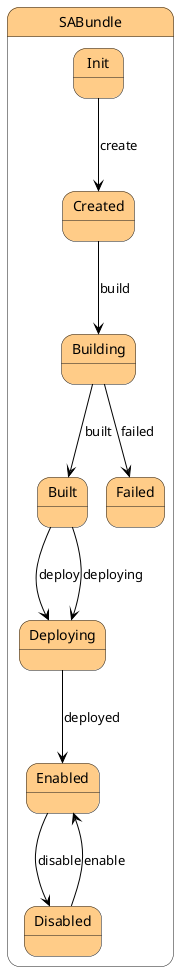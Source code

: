 @startuml



state SABundle #ffcc88 {

    state Init #ffcc88 {
    }

    state Created #ffcc88 {
    }

    state Building #ffcc88 {
    }

    state Built #ffcc88 {
    }

    state Deploying #ffcc88 {
    }

    state Enabled #ffcc88 {
    }

    state Disabled #ffcc88 {
    }

    state Failed #ffcc88 {
    }




Init -[#black]--> Created : create

Created -[#black]--> Building : build

Building -[#black]--> Built : built

Building -[#black]--> Failed : failed

Built -[#black]--> Deploying : deploy

Built -[#black]--> Deploying : deploying

Deploying -[#black]--> Enabled : deployed

Enabled -[#black]--> Disabled : disable

Disabled -[#black]--> Enabled : enable

}


@enduml
